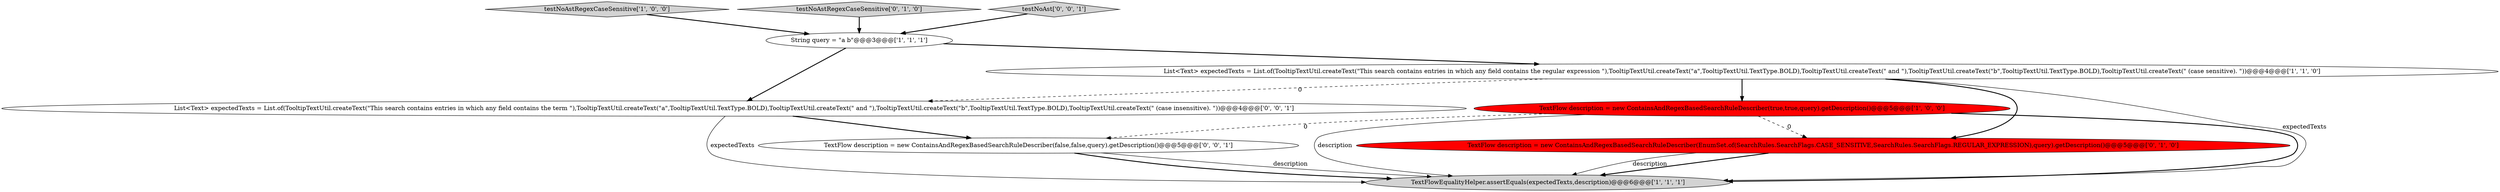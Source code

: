 digraph {
1 [style = filled, label = "String query = \"a b\"@@@3@@@['1', '1', '1']", fillcolor = white, shape = ellipse image = "AAA0AAABBB1BBB"];
7 [style = filled, label = "TextFlow description = new ContainsAndRegexBasedSearchRuleDescriber(false,false,query).getDescription()@@@5@@@['0', '0', '1']", fillcolor = white, shape = ellipse image = "AAA0AAABBB3BBB"];
3 [style = filled, label = "TextFlow description = new ContainsAndRegexBasedSearchRuleDescriber(true,true,query).getDescription()@@@5@@@['1', '0', '0']", fillcolor = red, shape = ellipse image = "AAA1AAABBB1BBB"];
2 [style = filled, label = "testNoAstRegexCaseSensitive['1', '0', '0']", fillcolor = lightgray, shape = diamond image = "AAA0AAABBB1BBB"];
6 [style = filled, label = "testNoAstRegexCaseSensitive['0', '1', '0']", fillcolor = lightgray, shape = diamond image = "AAA0AAABBB2BBB"];
8 [style = filled, label = "List<Text> expectedTexts = List.of(TooltipTextUtil.createText(\"This search contains entries in which any field contains the term \"),TooltipTextUtil.createText(\"a\",TooltipTextUtil.TextType.BOLD),TooltipTextUtil.createText(\" and \"),TooltipTextUtil.createText(\"b\",TooltipTextUtil.TextType.BOLD),TooltipTextUtil.createText(\" (case insensitive). \"))@@@4@@@['0', '0', '1']", fillcolor = white, shape = ellipse image = "AAA0AAABBB3BBB"];
9 [style = filled, label = "testNoAst['0', '0', '1']", fillcolor = lightgray, shape = diamond image = "AAA0AAABBB3BBB"];
4 [style = filled, label = "List<Text> expectedTexts = List.of(TooltipTextUtil.createText(\"This search contains entries in which any field contains the regular expression \"),TooltipTextUtil.createText(\"a\",TooltipTextUtil.TextType.BOLD),TooltipTextUtil.createText(\" and \"),TooltipTextUtil.createText(\"b\",TooltipTextUtil.TextType.BOLD),TooltipTextUtil.createText(\" (case sensitive). \"))@@@4@@@['1', '1', '0']", fillcolor = white, shape = ellipse image = "AAA0AAABBB1BBB"];
5 [style = filled, label = "TextFlow description = new ContainsAndRegexBasedSearchRuleDescriber(EnumSet.of(SearchRules.SearchFlags.CASE_SENSITIVE,SearchRules.SearchFlags.REGULAR_EXPRESSION),query).getDescription()@@@5@@@['0', '1', '0']", fillcolor = red, shape = ellipse image = "AAA1AAABBB2BBB"];
0 [style = filled, label = "TextFlowEqualityHelper.assertEquals(expectedTexts,description)@@@6@@@['1', '1', '1']", fillcolor = lightgray, shape = ellipse image = "AAA0AAABBB1BBB"];
3->0 [style = solid, label="description"];
3->5 [style = dashed, label="0"];
6->1 [style = bold, label=""];
4->3 [style = bold, label=""];
7->0 [style = solid, label="description"];
1->4 [style = bold, label=""];
7->0 [style = bold, label=""];
1->8 [style = bold, label=""];
9->1 [style = bold, label=""];
5->0 [style = bold, label=""];
3->7 [style = dashed, label="0"];
4->5 [style = bold, label=""];
4->0 [style = solid, label="expectedTexts"];
2->1 [style = bold, label=""];
5->0 [style = solid, label="description"];
3->0 [style = bold, label=""];
8->7 [style = bold, label=""];
4->8 [style = dashed, label="0"];
8->0 [style = solid, label="expectedTexts"];
}
